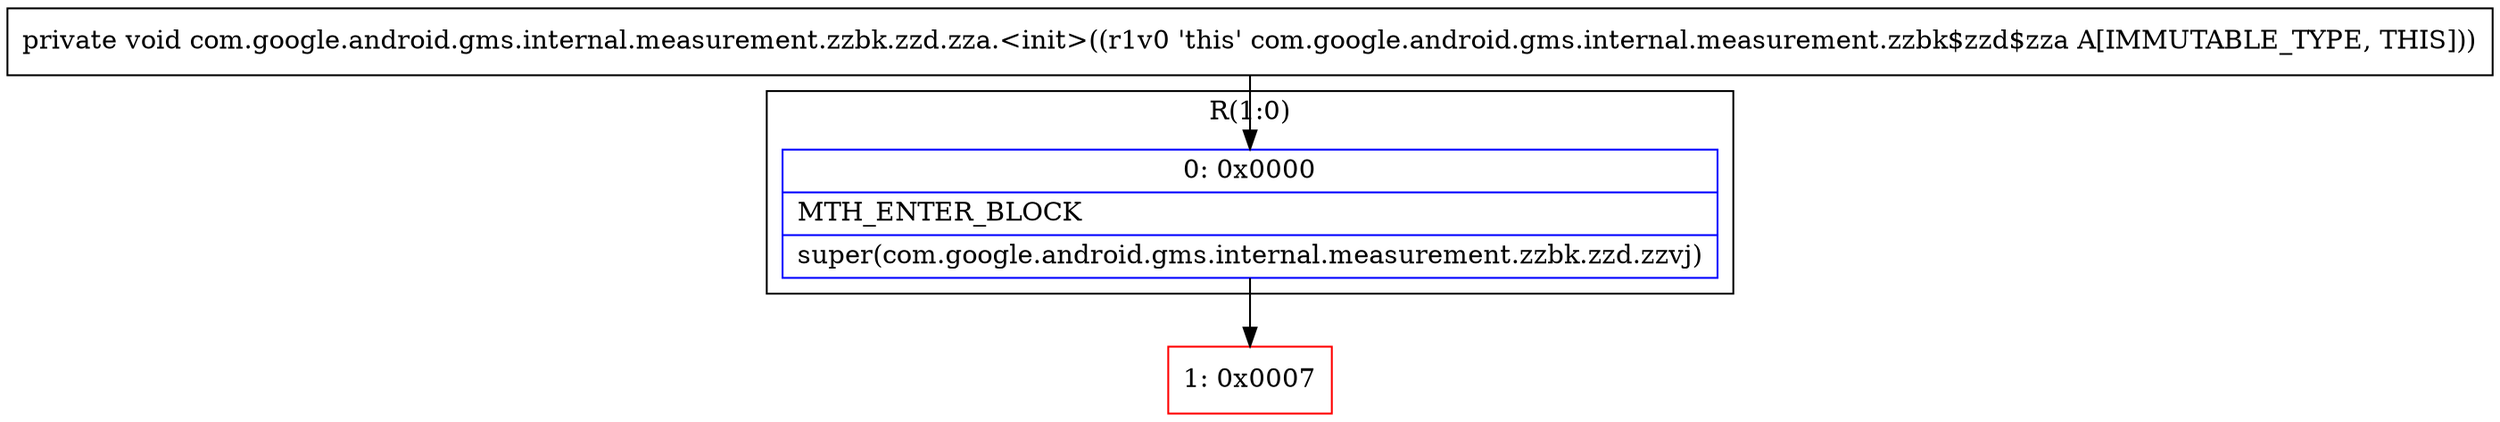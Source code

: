 digraph "CFG forcom.google.android.gms.internal.measurement.zzbk.zzd.zza.\<init\>()V" {
subgraph cluster_Region_735536908 {
label = "R(1:0)";
node [shape=record,color=blue];
Node_0 [shape=record,label="{0\:\ 0x0000|MTH_ENTER_BLOCK\l|super(com.google.android.gms.internal.measurement.zzbk.zzd.zzvj)\l}"];
}
Node_1 [shape=record,color=red,label="{1\:\ 0x0007}"];
MethodNode[shape=record,label="{private void com.google.android.gms.internal.measurement.zzbk.zzd.zza.\<init\>((r1v0 'this' com.google.android.gms.internal.measurement.zzbk$zzd$zza A[IMMUTABLE_TYPE, THIS])) }"];
MethodNode -> Node_0;
Node_0 -> Node_1;
}

